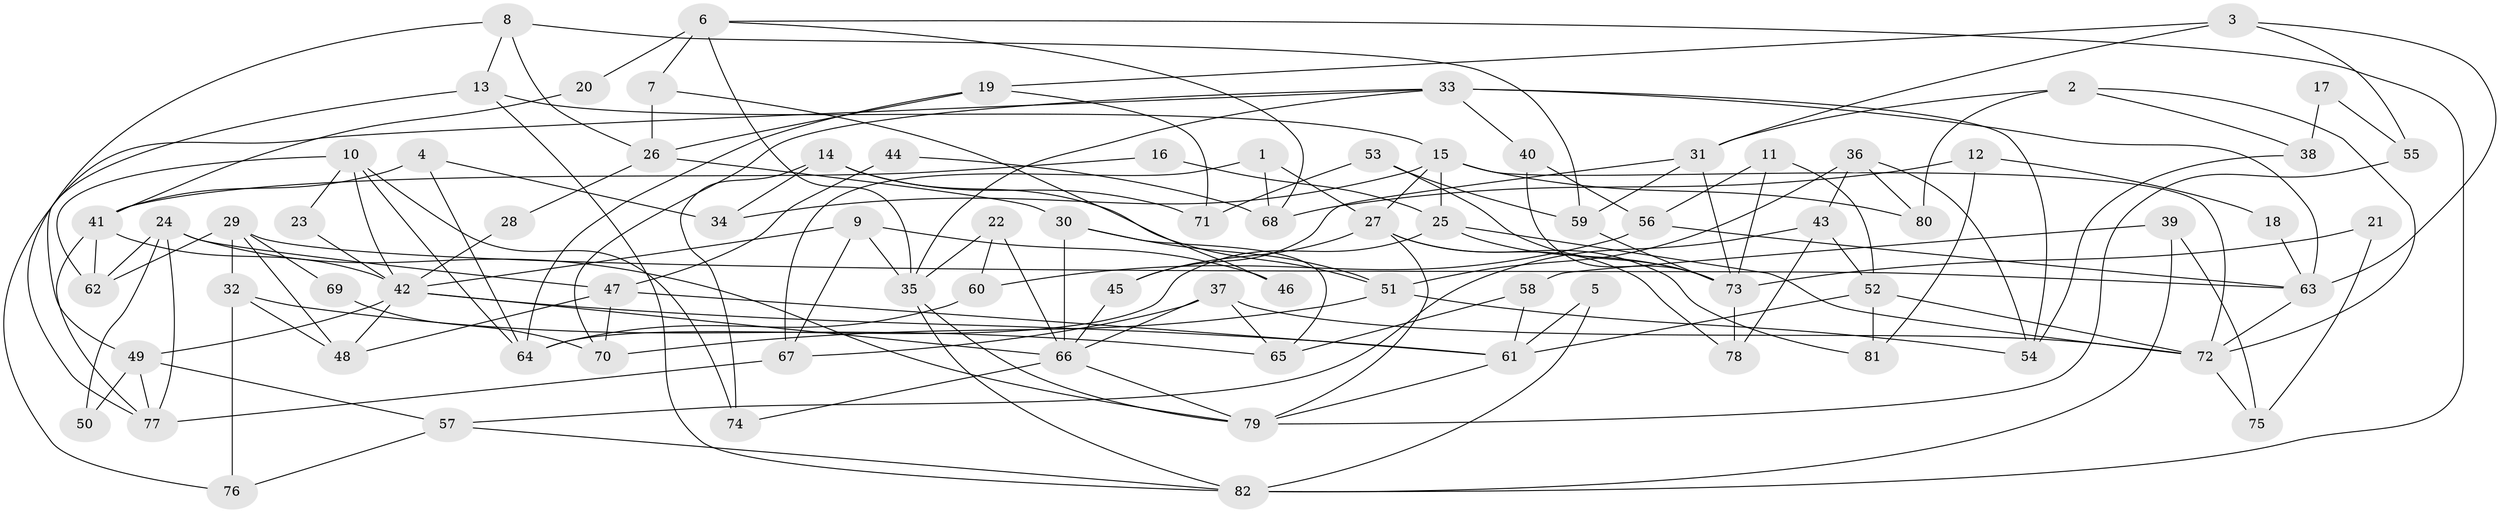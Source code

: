 // coarse degree distribution, {7: 0.2, 8: 0.06, 2: 0.14, 6: 0.1, 4: 0.2, 5: 0.16, 3: 0.08, 9: 0.04, 10: 0.02}
// Generated by graph-tools (version 1.1) at 2025/41/03/06/25 10:41:55]
// undirected, 82 vertices, 164 edges
graph export_dot {
graph [start="1"]
  node [color=gray90,style=filled];
  1;
  2;
  3;
  4;
  5;
  6;
  7;
  8;
  9;
  10;
  11;
  12;
  13;
  14;
  15;
  16;
  17;
  18;
  19;
  20;
  21;
  22;
  23;
  24;
  25;
  26;
  27;
  28;
  29;
  30;
  31;
  32;
  33;
  34;
  35;
  36;
  37;
  38;
  39;
  40;
  41;
  42;
  43;
  44;
  45;
  46;
  47;
  48;
  49;
  50;
  51;
  52;
  53;
  54;
  55;
  56;
  57;
  58;
  59;
  60;
  61;
  62;
  63;
  64;
  65;
  66;
  67;
  68;
  69;
  70;
  71;
  72;
  73;
  74;
  75;
  76;
  77;
  78;
  79;
  80;
  81;
  82;
  1 -- 27;
  1 -- 67;
  1 -- 68;
  2 -- 72;
  2 -- 80;
  2 -- 31;
  2 -- 38;
  3 -- 63;
  3 -- 19;
  3 -- 31;
  3 -- 55;
  4 -- 34;
  4 -- 64;
  4 -- 41;
  5 -- 61;
  5 -- 82;
  6 -- 82;
  6 -- 35;
  6 -- 7;
  6 -- 20;
  6 -- 68;
  7 -- 26;
  7 -- 46;
  8 -- 59;
  8 -- 13;
  8 -- 26;
  8 -- 49;
  9 -- 35;
  9 -- 42;
  9 -- 46;
  9 -- 67;
  10 -- 74;
  10 -- 62;
  10 -- 23;
  10 -- 42;
  10 -- 64;
  11 -- 73;
  11 -- 52;
  11 -- 56;
  12 -- 81;
  12 -- 68;
  12 -- 18;
  13 -- 77;
  13 -- 15;
  13 -- 82;
  14 -- 71;
  14 -- 51;
  14 -- 34;
  14 -- 74;
  15 -- 27;
  15 -- 72;
  15 -- 25;
  15 -- 34;
  15 -- 80;
  16 -- 41;
  16 -- 25;
  17 -- 55;
  17 -- 38;
  18 -- 63;
  19 -- 64;
  19 -- 26;
  19 -- 71;
  20 -- 41;
  21 -- 73;
  21 -- 75;
  22 -- 66;
  22 -- 35;
  22 -- 60;
  23 -- 42;
  24 -- 77;
  24 -- 79;
  24 -- 47;
  24 -- 50;
  24 -- 62;
  25 -- 64;
  25 -- 72;
  25 -- 73;
  26 -- 30;
  26 -- 28;
  27 -- 79;
  27 -- 45;
  27 -- 78;
  27 -- 81;
  28 -- 42;
  29 -- 48;
  29 -- 62;
  29 -- 32;
  29 -- 63;
  29 -- 69;
  30 -- 66;
  30 -- 65;
  30 -- 51;
  31 -- 45;
  31 -- 59;
  31 -- 73;
  32 -- 76;
  32 -- 48;
  32 -- 65;
  33 -- 40;
  33 -- 70;
  33 -- 35;
  33 -- 54;
  33 -- 63;
  33 -- 76;
  35 -- 79;
  35 -- 82;
  36 -- 43;
  36 -- 54;
  36 -- 51;
  36 -- 80;
  37 -- 67;
  37 -- 72;
  37 -- 65;
  37 -- 66;
  38 -- 54;
  39 -- 58;
  39 -- 82;
  39 -- 75;
  40 -- 56;
  40 -- 73;
  41 -- 42;
  41 -- 62;
  41 -- 77;
  42 -- 49;
  42 -- 48;
  42 -- 61;
  42 -- 66;
  43 -- 78;
  43 -- 52;
  43 -- 57;
  44 -- 68;
  44 -- 47;
  45 -- 66;
  47 -- 48;
  47 -- 61;
  47 -- 70;
  49 -- 57;
  49 -- 50;
  49 -- 77;
  51 -- 54;
  51 -- 70;
  52 -- 61;
  52 -- 72;
  52 -- 81;
  53 -- 59;
  53 -- 73;
  53 -- 71;
  55 -- 79;
  56 -- 63;
  56 -- 60;
  57 -- 82;
  57 -- 76;
  58 -- 61;
  58 -- 65;
  59 -- 73;
  60 -- 64;
  61 -- 79;
  63 -- 72;
  66 -- 74;
  66 -- 79;
  67 -- 77;
  69 -- 70;
  72 -- 75;
  73 -- 78;
}
